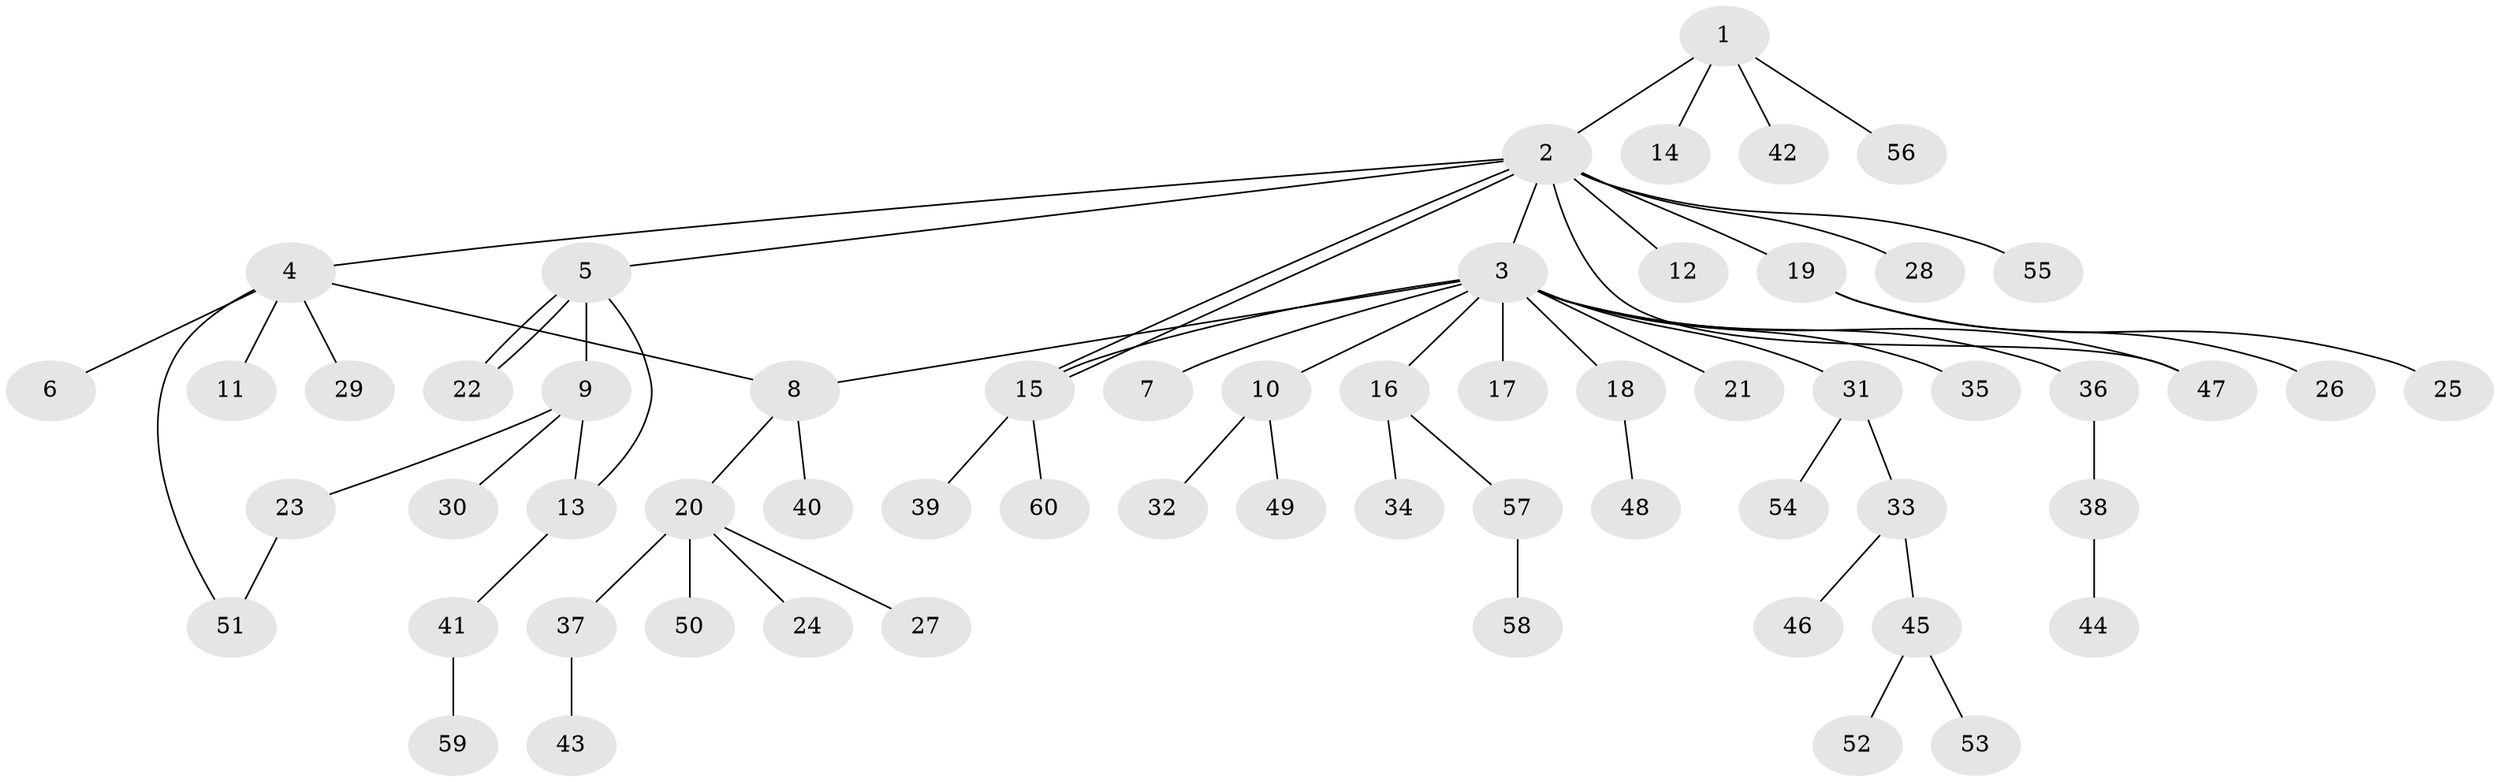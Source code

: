 // coarse degree distribution, {3: 0.15789473684210525, 1: 0.5263157894736842, 10: 0.05263157894736842, 2: 0.21052631578947367, 7: 0.05263157894736842}
// Generated by graph-tools (version 1.1) at 2025/36/03/04/25 23:36:41]
// undirected, 60 vertices, 66 edges
graph export_dot {
  node [color=gray90,style=filled];
  1;
  2;
  3;
  4;
  5;
  6;
  7;
  8;
  9;
  10;
  11;
  12;
  13;
  14;
  15;
  16;
  17;
  18;
  19;
  20;
  21;
  22;
  23;
  24;
  25;
  26;
  27;
  28;
  29;
  30;
  31;
  32;
  33;
  34;
  35;
  36;
  37;
  38;
  39;
  40;
  41;
  42;
  43;
  44;
  45;
  46;
  47;
  48;
  49;
  50;
  51;
  52;
  53;
  54;
  55;
  56;
  57;
  58;
  59;
  60;
  1 -- 2;
  1 -- 14;
  1 -- 42;
  1 -- 56;
  2 -- 3;
  2 -- 4;
  2 -- 5;
  2 -- 12;
  2 -- 15;
  2 -- 15;
  2 -- 19;
  2 -- 28;
  2 -- 47;
  2 -- 55;
  3 -- 7;
  3 -- 8;
  3 -- 10;
  3 -- 15;
  3 -- 16;
  3 -- 17;
  3 -- 18;
  3 -- 21;
  3 -- 31;
  3 -- 35;
  3 -- 36;
  3 -- 47;
  4 -- 6;
  4 -- 8;
  4 -- 11;
  4 -- 29;
  4 -- 51;
  5 -- 9;
  5 -- 13;
  5 -- 22;
  5 -- 22;
  8 -- 20;
  8 -- 40;
  9 -- 13;
  9 -- 23;
  9 -- 30;
  10 -- 32;
  10 -- 49;
  13 -- 41;
  15 -- 39;
  15 -- 60;
  16 -- 34;
  16 -- 57;
  18 -- 48;
  19 -- 25;
  19 -- 26;
  20 -- 24;
  20 -- 27;
  20 -- 37;
  20 -- 50;
  23 -- 51;
  31 -- 33;
  31 -- 54;
  33 -- 45;
  33 -- 46;
  36 -- 38;
  37 -- 43;
  38 -- 44;
  41 -- 59;
  45 -- 52;
  45 -- 53;
  57 -- 58;
}
